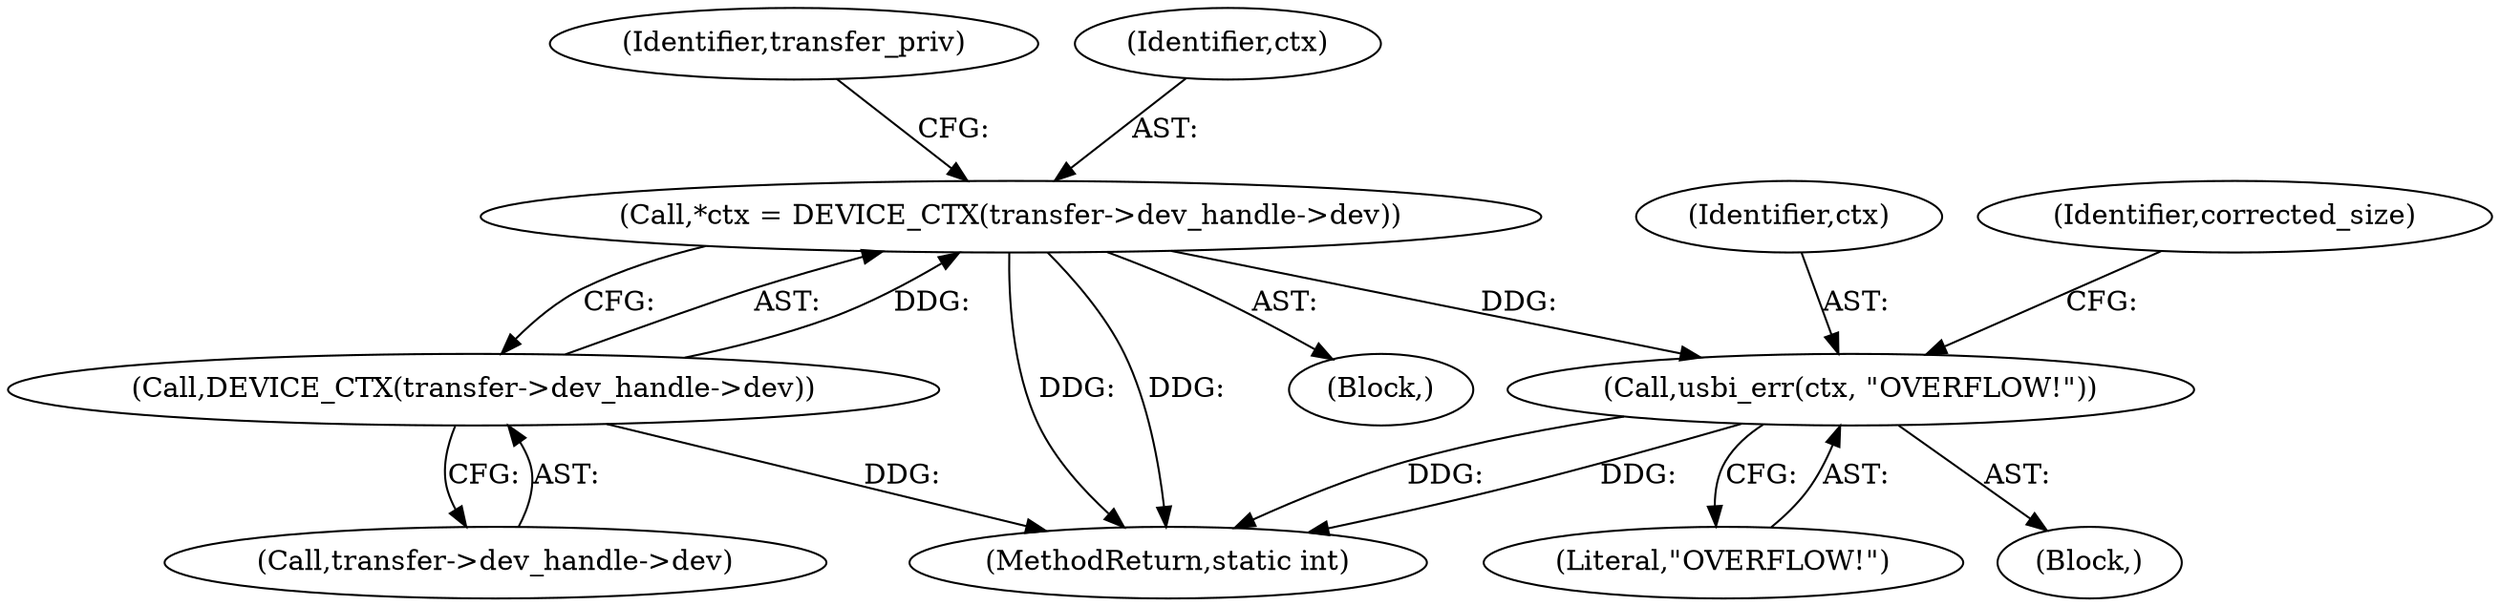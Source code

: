 digraph "1_Chrome_ac149a8d4371c0e01e0934fdd57b09e86f96b5b9_17@pointer" {
"1000112" [label="(Call,*ctx = DEVICE_CTX(transfer->dev_handle->dev))"];
"1000114" [label="(Call,DEVICE_CTX(transfer->dev_handle->dev))"];
"1000154" [label="(Call,usbi_err(ctx, \"OVERFLOW!\"))"];
"1000155" [label="(Identifier,ctx)"];
"1000122" [label="(Identifier,transfer_priv)"];
"1000154" [label="(Call,usbi_err(ctx, \"OVERFLOW!\"))"];
"1000156" [label="(Literal,\"OVERFLOW!\")"];
"1000114" [label="(Call,DEVICE_CTX(transfer->dev_handle->dev))"];
"1000105" [label="(Block,)"];
"1000113" [label="(Identifier,ctx)"];
"1000153" [label="(Block,)"];
"1000158" [label="(Identifier,corrected_size)"];
"1000112" [label="(Call,*ctx = DEVICE_CTX(transfer->dev_handle->dev))"];
"1000214" [label="(MethodReturn,static int)"];
"1000115" [label="(Call,transfer->dev_handle->dev)"];
"1000112" -> "1000105"  [label="AST: "];
"1000112" -> "1000114"  [label="CFG: "];
"1000113" -> "1000112"  [label="AST: "];
"1000114" -> "1000112"  [label="AST: "];
"1000122" -> "1000112"  [label="CFG: "];
"1000112" -> "1000214"  [label="DDG: "];
"1000112" -> "1000214"  [label="DDG: "];
"1000114" -> "1000112"  [label="DDG: "];
"1000112" -> "1000154"  [label="DDG: "];
"1000114" -> "1000115"  [label="CFG: "];
"1000115" -> "1000114"  [label="AST: "];
"1000114" -> "1000214"  [label="DDG: "];
"1000154" -> "1000153"  [label="AST: "];
"1000154" -> "1000156"  [label="CFG: "];
"1000155" -> "1000154"  [label="AST: "];
"1000156" -> "1000154"  [label="AST: "];
"1000158" -> "1000154"  [label="CFG: "];
"1000154" -> "1000214"  [label="DDG: "];
"1000154" -> "1000214"  [label="DDG: "];
}
